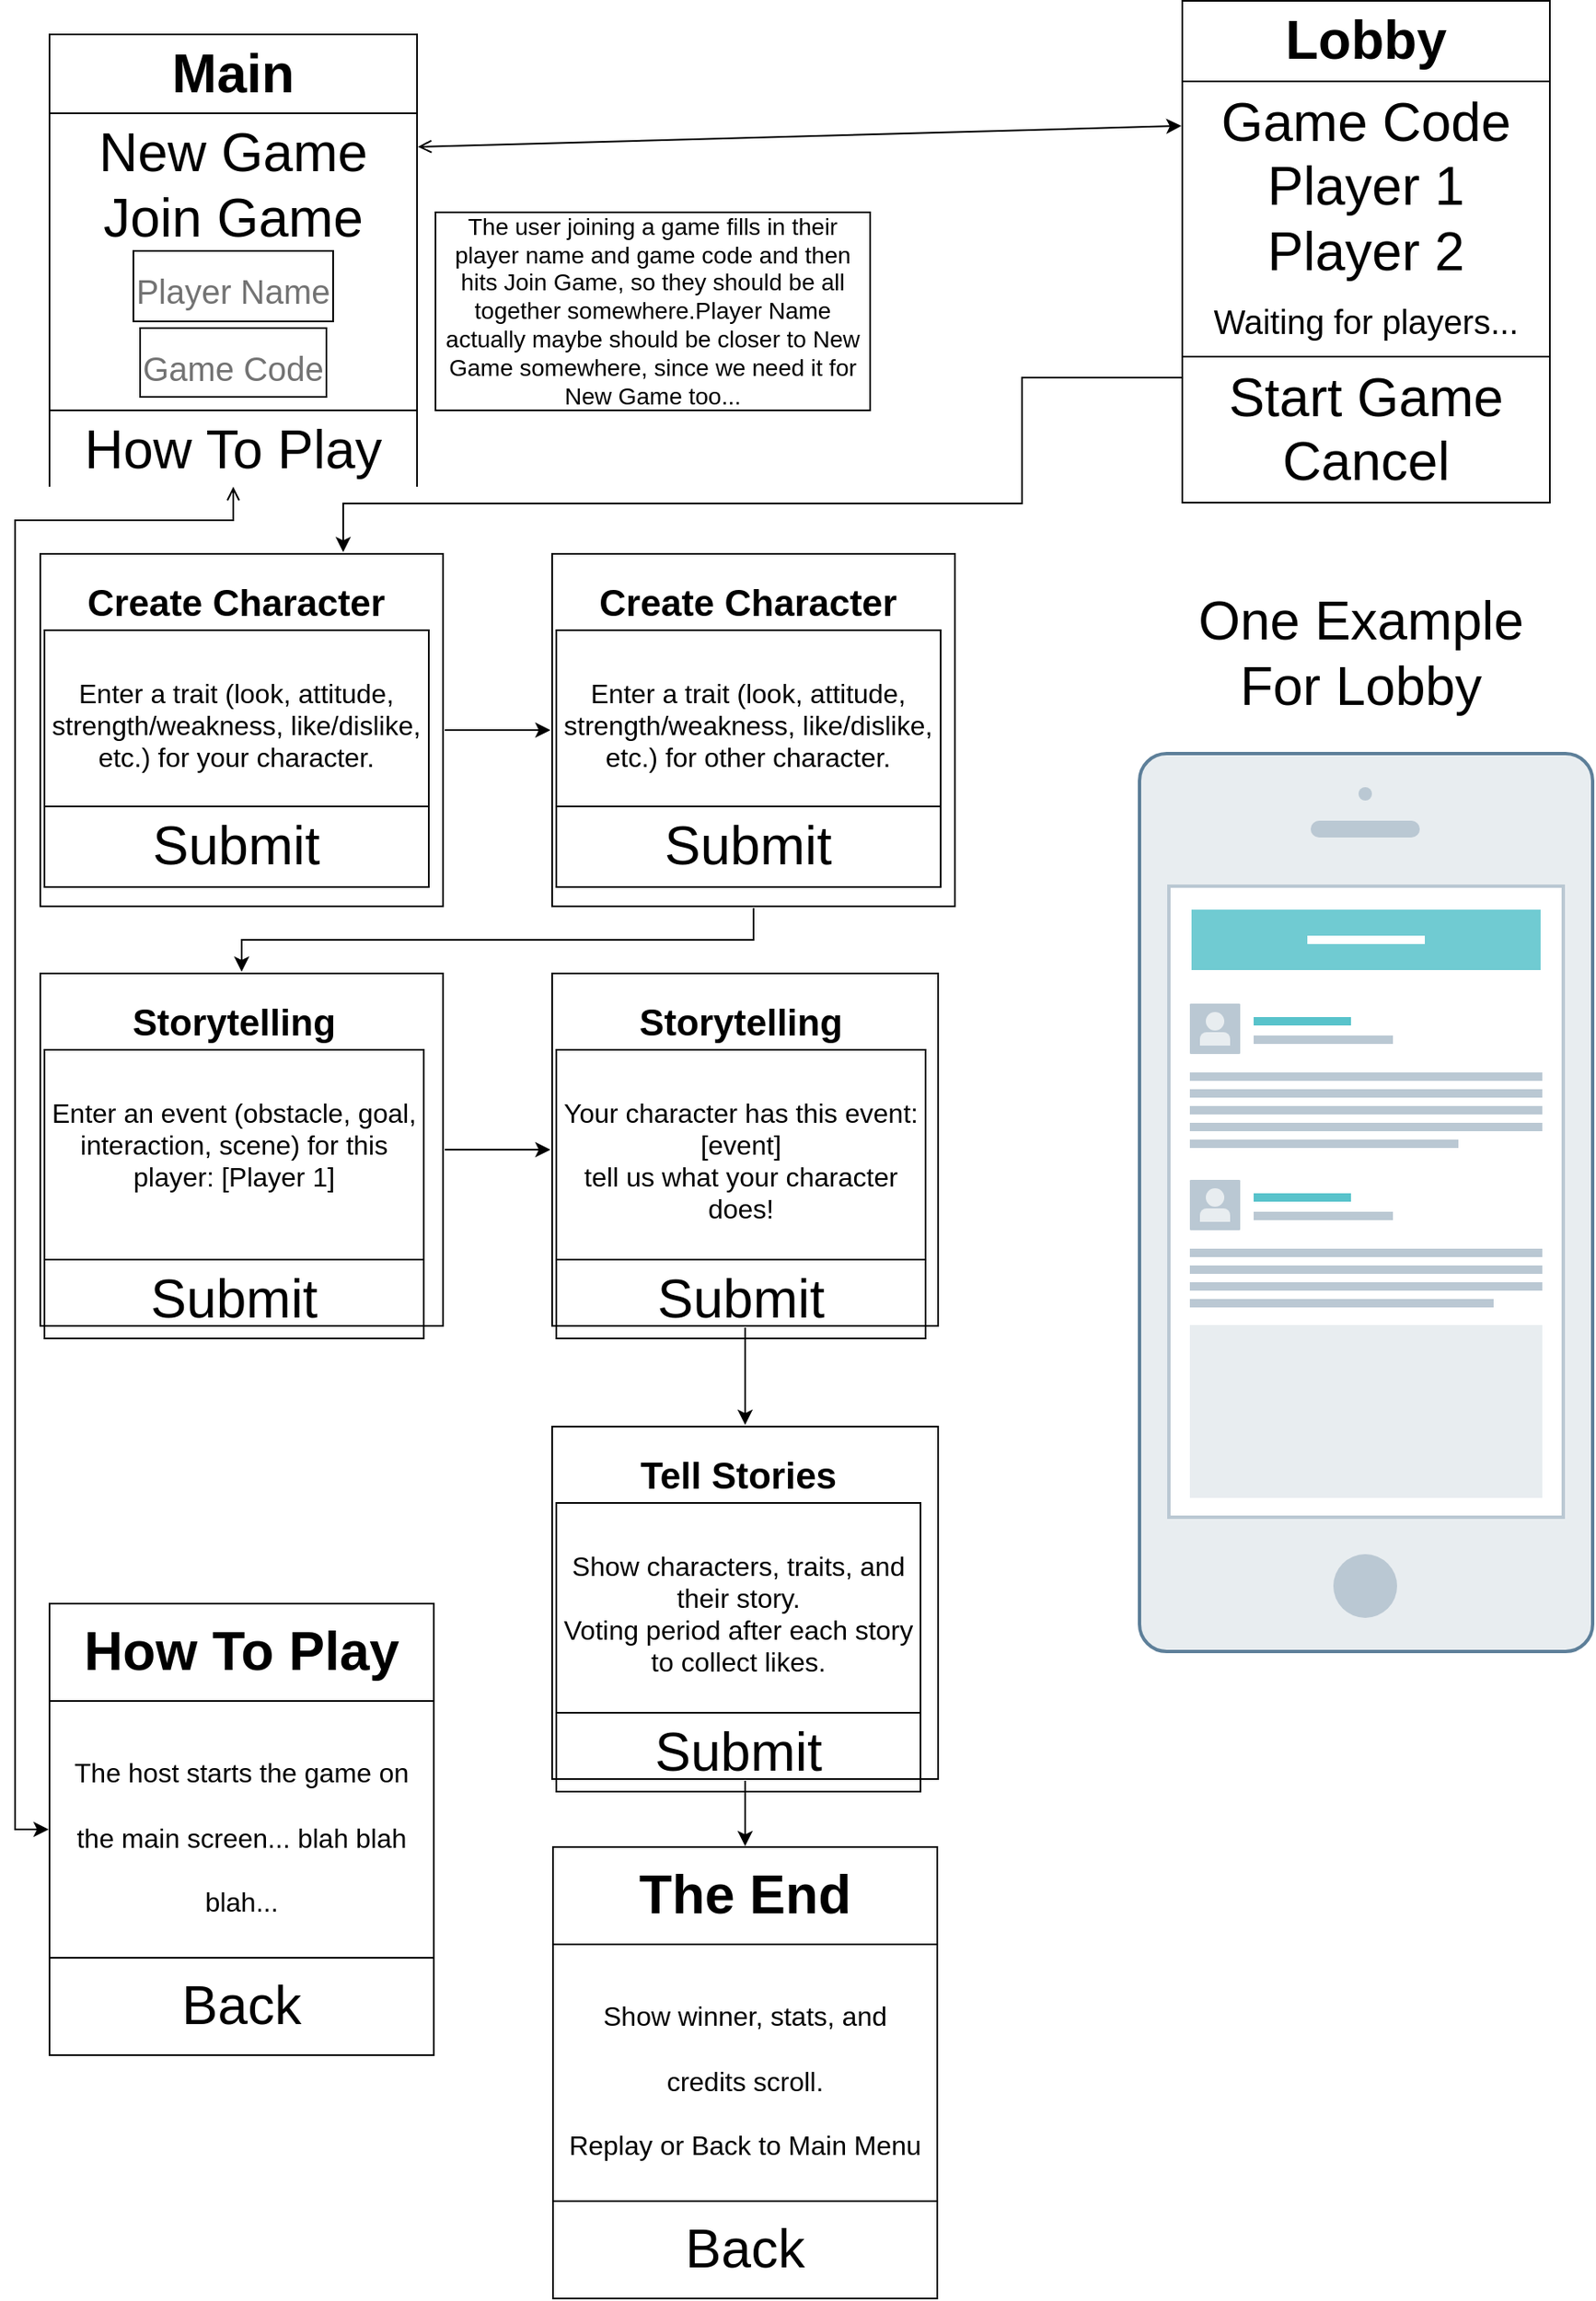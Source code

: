 <mxfile version="10.6.7" type="device"><diagram id="-__qTjLf_i0tIIXlPztn" name="StoryMixerOnline"><mxGraphModel dx="-989" dy="850" grid="1" gridSize="10" guides="1" tooltips="1" connect="1" arrows="1" fold="1" page="1" pageScale="1" pageWidth="850" pageHeight="1100" math="0" shadow="0"><root><mxCell id="0"/><mxCell id="1" parent="0"/><mxCell id="igjhUe-WOTXbgJtjiW7T-1" value="" style="rounded=1;whiteSpace=wrap;html=1;strokeWidth=2;fillColor=#E8EDF0;fontFamily=Helvetica;fontSize=12;fontColor=#000000;align=center;strokeColor=#5d7f99;arcSize=6;" vertex="1" parent="1"><mxGeometry x="2410" y="509" width="270" height="535" as="geometry"/></mxCell><mxCell id="igjhUe-WOTXbgJtjiW7T-2" value="" style="rounded=1;whiteSpace=wrap;html=1;strokeWidth=2;fillColor=#BAC8D3;fontFamily=Helvetica;fontSize=30;fontColor=#FFFFFF;align=center;arcSize=50;strokeColor=none;" vertex="1" parent="1"><mxGeometry x="2512" y="549" width="65" height="10" as="geometry"/></mxCell><mxCell id="igjhUe-WOTXbgJtjiW7T-3" value="" style="ellipse;whiteSpace=wrap;html=1;aspect=fixed;strokeWidth=2;fillColor=#BAC8D3;fontFamily=Helvetica;fontSize=30;fontColor=#FFFFFF;align=center;rounded=1;strokeColor=none;arcSize=50;" vertex="1" parent="1"><mxGeometry x="2540.5" y="529" width="8" height="8" as="geometry"/></mxCell><mxCell id="igjhUe-WOTXbgJtjiW7T-4" value="" style="ellipse;whiteSpace=wrap;html=1;aspect=fixed;strokeWidth=2;fillColor=#BAC8D3;fontFamily=Helvetica;fontSize=30;fontColor=#FFFFFF;align=center;rounded=1;strokeColor=none;arcSize=50;" vertex="1" parent="1"><mxGeometry x="2525.5" y="986" width="38" height="38" as="geometry"/></mxCell><mxCell id="igjhUe-WOTXbgJtjiW7T-5" value="" style="rounded=0;whiteSpace=wrap;html=1;strokeWidth=2;fillColor=#ffffff;fontFamily=Helvetica;fontSize=30;fontColor=#FFFFFF;align=center;strokeColor=#BAC8D3;" vertex="1" parent="1"><mxGeometry x="2427.5" y="588" width="235" height="376" as="geometry"/></mxCell><mxCell id="igjhUe-WOTXbgJtjiW7T-6" value="" style="rounded=1;whiteSpace=wrap;html=1;strokeWidth=2;fillColor=#61c6ce;fontFamily=Helvetica;fontSize=30;fontColor=#FFFFFF;align=center;strokeColor=none;arcSize=0;opacity=90;" vertex="1" parent="1"><mxGeometry x="2441" y="602" width="208" height="36" as="geometry"/></mxCell><mxCell id="igjhUe-WOTXbgJtjiW7T-7" value="" style="rounded=1;whiteSpace=wrap;html=1;strokeWidth=2;fillColor=#BAC8D3;fontFamily=Helvetica;fontSize=30;fontColor=#FFFFFF;align=center;strokeColor=none;arcSize=2;aspect=fixed;" vertex="1" parent="1"><mxGeometry x="2440" y="658" width="30" height="30" as="geometry"/></mxCell><mxCell id="igjhUe-WOTXbgJtjiW7T-8" value="" style="rounded=1;whiteSpace=wrap;html=1;strokeWidth=2;fillColor=#FFFFFF;fontFamily=Helvetica;fontSize=30;fontColor=#FFFFFF;align=center;strokeColor=none;arcSize=0;" vertex="1" parent="1"><mxGeometry x="2510" y="617.5" width="70" height="5" as="geometry"/></mxCell><mxCell id="igjhUe-WOTXbgJtjiW7T-9" value="" style="rounded=1;whiteSpace=wrap;html=1;strokeWidth=2;fillColor=#12AAB5;fontFamily=Helvetica;fontSize=30;fontColor=#FFFFFF;align=center;strokeColor=none;arcSize=0;opacity=70;" vertex="1" parent="1"><mxGeometry x="2478" y="666" width="58" height="5" as="geometry"/></mxCell><mxCell id="igjhUe-WOTXbgJtjiW7T-10" value="" style="group" vertex="1" connectable="0" parent="1"><mxGeometry x="2446" y="663" width="18" height="20" as="geometry"/></mxCell><mxCell id="igjhUe-WOTXbgJtjiW7T-11" value="" style="ellipse;whiteSpace=wrap;html=1;strokeWidth=2;fillColor=#E8EDF0;fontFamily=Helvetica;fontSize=30;fontColor=#FFFFFF;align=center;rounded=1;strokeColor=none;arcSize=50;" vertex="1" parent="igjhUe-WOTXbgJtjiW7T-10"><mxGeometry x="3.5" width="11" height="11" as="geometry"/></mxCell><mxCell id="igjhUe-WOTXbgJtjiW7T-12" value="" style="rounded=1;whiteSpace=wrap;html=1;strokeWidth=2;fillColor=#E8EDF0;fontFamily=Helvetica;fontSize=30;fontColor=#FFFFFF;align=center;strokeColor=none;arcSize=50;" vertex="1" parent="igjhUe-WOTXbgJtjiW7T-10"><mxGeometry y="12" width="18" height="8" as="geometry"/></mxCell><mxCell id="igjhUe-WOTXbgJtjiW7T-13" value="" style="rounded=1;whiteSpace=wrap;html=1;strokeWidth=2;fillColor=#E8EDF0;fontFamily=Helvetica;fontSize=30;fontColor=#FFFFFF;align=center;strokeColor=none;arcSize=0;" vertex="1" parent="igjhUe-WOTXbgJtjiW7T-10"><mxGeometry y="16" width="18" height="4" as="geometry"/></mxCell><mxCell id="igjhUe-WOTXbgJtjiW7T-14" value="" style="rounded=1;whiteSpace=wrap;html=1;strokeWidth=2;fillColor=#BAC8D3;fontFamily=Helvetica;fontSize=30;fontColor=#FFFFFF;align=center;strokeColor=none;arcSize=0;" vertex="1" parent="1"><mxGeometry x="2478" y="677" width="83" height="5" as="geometry"/></mxCell><mxCell id="igjhUe-WOTXbgJtjiW7T-15" value="" style="rounded=1;whiteSpace=wrap;html=1;strokeWidth=2;fillColor=#BAC8D3;fontFamily=Helvetica;fontSize=30;fontColor=#FFFFFF;align=center;strokeColor=none;arcSize=0;" vertex="1" parent="1"><mxGeometry x="2440" y="719" width="210" height="5" as="geometry"/></mxCell><mxCell id="igjhUe-WOTXbgJtjiW7T-16" value="" style="rounded=1;whiteSpace=wrap;html=1;strokeWidth=2;fillColor=#BAC8D3;fontFamily=Helvetica;fontSize=30;fontColor=#FFFFFF;align=center;strokeColor=none;arcSize=0;" vertex="1" parent="1"><mxGeometry x="2440" y="709" width="210" height="5" as="geometry"/></mxCell><mxCell id="igjhUe-WOTXbgJtjiW7T-17" value="" style="rounded=1;whiteSpace=wrap;html=1;strokeWidth=2;fillColor=#BAC8D3;fontFamily=Helvetica;fontSize=30;fontColor=#FFFFFF;align=center;strokeColor=none;arcSize=0;" vertex="1" parent="1"><mxGeometry x="2440" y="699" width="210" height="5" as="geometry"/></mxCell><mxCell id="igjhUe-WOTXbgJtjiW7T-18" value="" style="rounded=1;whiteSpace=wrap;html=1;strokeWidth=2;fillColor=#BAC8D3;fontFamily=Helvetica;fontSize=30;fontColor=#FFFFFF;align=center;strokeColor=none;arcSize=0;" vertex="1" parent="1"><mxGeometry x="2440" y="729" width="210" height="5" as="geometry"/></mxCell><mxCell id="igjhUe-WOTXbgJtjiW7T-19" value="" style="rounded=1;whiteSpace=wrap;html=1;strokeWidth=2;fillColor=#BAC8D3;fontFamily=Helvetica;fontSize=30;fontColor=#FFFFFF;align=center;strokeColor=none;arcSize=0;" vertex="1" parent="1"><mxGeometry x="2440" y="739" width="160" height="5" as="geometry"/></mxCell><mxCell id="igjhUe-WOTXbgJtjiW7T-20" value="" style="rounded=1;whiteSpace=wrap;html=1;strokeWidth=2;fillColor=#BAC8D3;fontFamily=Helvetica;fontSize=30;fontColor=#FFFFFF;align=center;strokeColor=none;arcSize=2;aspect=fixed;" vertex="1" parent="1"><mxGeometry x="2440" y="763" width="30" height="30" as="geometry"/></mxCell><mxCell id="igjhUe-WOTXbgJtjiW7T-21" value="" style="rounded=1;whiteSpace=wrap;html=1;strokeWidth=2;fillColor=#12AAB5;fontFamily=Helvetica;fontSize=30;fontColor=#FFFFFF;align=center;strokeColor=none;arcSize=0;opacity=70;" vertex="1" parent="1"><mxGeometry x="2478" y="771" width="58" height="5" as="geometry"/></mxCell><mxCell id="igjhUe-WOTXbgJtjiW7T-22" value="" style="group" vertex="1" connectable="0" parent="1"><mxGeometry x="2446" y="768" width="18" height="20" as="geometry"/></mxCell><mxCell id="igjhUe-WOTXbgJtjiW7T-23" value="" style="ellipse;whiteSpace=wrap;html=1;strokeWidth=2;fillColor=#E8EDF0;fontFamily=Helvetica;fontSize=30;fontColor=#FFFFFF;align=center;rounded=1;strokeColor=none;arcSize=50;" vertex="1" parent="igjhUe-WOTXbgJtjiW7T-22"><mxGeometry x="3.5" width="11" height="11" as="geometry"/></mxCell><mxCell id="igjhUe-WOTXbgJtjiW7T-24" value="" style="rounded=1;whiteSpace=wrap;html=1;strokeWidth=2;fillColor=#E8EDF0;fontFamily=Helvetica;fontSize=30;fontColor=#FFFFFF;align=center;strokeColor=none;arcSize=50;" vertex="1" parent="igjhUe-WOTXbgJtjiW7T-22"><mxGeometry y="12" width="18" height="8" as="geometry"/></mxCell><mxCell id="igjhUe-WOTXbgJtjiW7T-25" value="" style="rounded=1;whiteSpace=wrap;html=1;strokeWidth=2;fillColor=#E8EDF0;fontFamily=Helvetica;fontSize=30;fontColor=#FFFFFF;align=center;strokeColor=none;arcSize=0;" vertex="1" parent="igjhUe-WOTXbgJtjiW7T-22"><mxGeometry y="16" width="18" height="4" as="geometry"/></mxCell><mxCell id="igjhUe-WOTXbgJtjiW7T-26" value="" style="rounded=1;whiteSpace=wrap;html=1;strokeWidth=2;fillColor=#BAC8D3;fontFamily=Helvetica;fontSize=30;fontColor=#FFFFFF;align=center;strokeColor=none;arcSize=0;" vertex="1" parent="1"><mxGeometry x="2478" y="782" width="83" height="5" as="geometry"/></mxCell><mxCell id="igjhUe-WOTXbgJtjiW7T-27" value="" style="rounded=1;whiteSpace=wrap;html=1;strokeWidth=2;fillColor=#BAC8D3;fontFamily=Helvetica;fontSize=30;fontColor=#FFFFFF;align=center;strokeColor=none;arcSize=0;" vertex="1" parent="1"><mxGeometry x="2440" y="824" width="210" height="5" as="geometry"/></mxCell><mxCell id="igjhUe-WOTXbgJtjiW7T-28" value="" style="rounded=1;whiteSpace=wrap;html=1;strokeWidth=2;fillColor=#BAC8D3;fontFamily=Helvetica;fontSize=30;fontColor=#FFFFFF;align=center;strokeColor=none;arcSize=0;" vertex="1" parent="1"><mxGeometry x="2440" y="814" width="210" height="5" as="geometry"/></mxCell><mxCell id="igjhUe-WOTXbgJtjiW7T-29" value="" style="rounded=1;whiteSpace=wrap;html=1;strokeWidth=2;fillColor=#BAC8D3;fontFamily=Helvetica;fontSize=30;fontColor=#FFFFFF;align=center;strokeColor=none;arcSize=0;" vertex="1" parent="1"><mxGeometry x="2440" y="804" width="210" height="5" as="geometry"/></mxCell><mxCell id="igjhUe-WOTXbgJtjiW7T-30" value="" style="rounded=1;whiteSpace=wrap;html=1;strokeWidth=2;fillColor=#BAC8D3;fontFamily=Helvetica;fontSize=30;fontColor=#FFFFFF;align=center;strokeColor=none;arcSize=0;" vertex="1" parent="1"><mxGeometry x="2440" y="834" width="181" height="5" as="geometry"/></mxCell><mxCell id="igjhUe-WOTXbgJtjiW7T-31" value="" style="rounded=0;whiteSpace=wrap;html=1;strokeWidth=2;fillColor=#e8edf0;fontFamily=Helvetica;fontSize=30;fontColor=#FFFFFF;align=center;strokeColor=none;" vertex="1" parent="1"><mxGeometry x="2440" y="849.5" width="210" height="103" as="geometry"/></mxCell><mxCell id="igjhUe-WOTXbgJtjiW7T-32" value="One Example For Lobby" style="text;html=1;strokeColor=none;fillColor=none;align=center;verticalAlign=middle;whiteSpace=wrap;rounded=0;fontSize=32;" vertex="1" parent="1"><mxGeometry x="2422" y="399" width="240" height="100" as="geometry"/></mxCell><mxCell id="igjhUe-WOTXbgJtjiW7T-41" style="edgeStyle=orthogonalEdgeStyle;rounded=0;orthogonalLoop=1;jettySize=auto;html=1;exitX=0.5;exitY=1;exitDx=0;exitDy=0;entryX=0;entryY=0.5;entryDx=0;entryDy=0;fontSize=14;startArrow=open;startFill=0;" edge="1" parent="1" source="igjhUe-WOTXbgJtjiW7T-35" target="igjhUe-WOTXbgJtjiW7T-39"><mxGeometry relative="1" as="geometry"><Array as="points"><mxPoint x="1870" y="370"/><mxPoint x="1740" y="370"/><mxPoint x="1740" y="1150"/></Array></mxGeometry></mxCell><mxCell id="igjhUe-WOTXbgJtjiW7T-35" value="&lt;table style=&quot;width: 100% ; height: 100% ; border-collapse: collapse ; border: 1px solid rgb(0 , 0 , 0)&quot; width=&quot;100%&quot; cellpadding=&quot;4&quot; border=&quot;1&quot;&gt;&lt;tbody&gt;&lt;tr&gt;&lt;th align=&quot;center&quot;&gt;&lt;b&gt;Main&lt;br&gt;&lt;/b&gt;&lt;/th&gt;&lt;/tr&gt;&lt;tr&gt;&lt;td align=&quot;center&quot;&gt;New Game&lt;br&gt;Join Game&lt;br&gt;&lt;table style=&quot;border: 1px solid rgb(0 , 0 , 0) ; border-collapse: collapse&quot; border=&quot;1&quot;&gt;&lt;tbody&gt;&lt;tr&gt;&lt;td&gt;&lt;font style=&quot;font-size: 20px&quot; color=&quot;#737373&quot;&gt;Player Name&lt;br&gt;&lt;/font&gt;&lt;/td&gt;&lt;/tr&gt;&lt;/tbody&gt;&lt;/table&gt;&lt;table&gt;&lt;tbody&gt;&lt;tr&gt;&lt;td&gt;&lt;table style=&quot;border: 1px solid rgb(8 , 8 , 8) ; border-collapse: collapse&quot; border=&quot;1&quot;&gt;&lt;tbody&gt;&lt;tr&gt;&lt;td&gt;&lt;font style=&quot;font-size: 20px&quot; color=&quot;#737373&quot;&gt;Game Code&lt;br&gt;&lt;/font&gt;&lt;/td&gt;&lt;/tr&gt;&lt;/tbody&gt;&lt;/table&gt;&lt;/td&gt;&lt;/tr&gt;&lt;/tbody&gt;&lt;/table&gt;&lt;/td&gt;&lt;/tr&gt;&lt;tr&gt;&lt;td align=&quot;center&quot;&gt;How To Play&lt;br&gt;&lt;/td&gt;&lt;/tr&gt;&lt;/tbody&gt;&lt;/table&gt;" style="text;html=1;strokeColor=none;fillColor=none;overflow=fill;fontSize=32;" vertex="1" parent="1"><mxGeometry x="1760" y="80" width="220" height="270" as="geometry"/></mxCell><mxCell id="igjhUe-WOTXbgJtjiW7T-38" value="The user joining a game fills in their player name and game code and then hits Join Game, so they should be all together somewhere.Player Name actually maybe should be closer to New Game somewhere, since we need it for New Game too..." style="text;html=1;strokeColor=none;fillColor=none;align=center;verticalAlign=middle;whiteSpace=wrap;rounded=0;fontSize=14;labelBorderColor=#000000;" vertex="1" parent="1"><mxGeometry x="1989" y="200" width="262" height="90" as="geometry"/></mxCell><mxCell id="igjhUe-WOTXbgJtjiW7T-39" value="&lt;table style=&quot;width: 100% ; height: 100% ; border-collapse: collapse ; border: 1px solid rgb(0 , 0 , 0)&quot; width=&quot;100%&quot; cellpadding=&quot;4&quot; border=&quot;1&quot;&gt;&lt;tbody&gt;&lt;tr&gt;&lt;th align=&quot;center&quot;&gt;&lt;b&gt;How To Play&lt;br&gt;&lt;/b&gt;&lt;/th&gt;&lt;/tr&gt;&lt;tr&gt;&lt;td align=&quot;center&quot;&gt;&lt;font style=&quot;font-size: 16px&quot;&gt;The host starts the game on&lt;br&gt;the main screen... blah blah &lt;br&gt;blah...&lt;br&gt;&lt;/font&gt;&lt;/td&gt;&lt;/tr&gt;&lt;tr&gt;&lt;td align=&quot;center&quot;&gt;Back&lt;br&gt;&lt;/td&gt;&lt;/tr&gt;&lt;/tbody&gt;&lt;/table&gt;" style="text;html=1;strokeColor=none;fillColor=none;overflow=fill;fontSize=32;" vertex="1" parent="1"><mxGeometry x="1760" y="1015" width="230" height="270" as="geometry"/></mxCell><mxCell id="igjhUe-WOTXbgJtjiW7T-50" style="edgeStyle=orthogonalEdgeStyle;rounded=0;orthogonalLoop=1;jettySize=auto;html=1;exitX=0;exitY=0.75;exitDx=0;exitDy=0;entryX=0.75;entryY=0;entryDx=0;entryDy=0;startArrow=none;startFill=0;fontSize=14;" edge="1" parent="1" source="igjhUe-WOTXbgJtjiW7T-42" target="igjhUe-WOTXbgJtjiW7T-46"><mxGeometry relative="1" as="geometry"><Array as="points"><mxPoint x="2340" y="285"/><mxPoint x="2340" y="360"/><mxPoint x="1936" y="360"/></Array></mxGeometry></mxCell><mxCell id="igjhUe-WOTXbgJtjiW7T-42" value="&lt;table style=&quot;width: 100% ; height: 100% ; border-collapse: collapse ; border: 1px solid rgb(0 , 0 , 0)&quot; width=&quot;100%&quot; cellpadding=&quot;4&quot; border=&quot;1&quot;&gt;&lt;tbody&gt;&lt;tr&gt;&lt;th align=&quot;center&quot;&gt;&lt;b&gt;Lobby&lt;br&gt;&lt;/b&gt;&lt;/th&gt;&lt;/tr&gt;&lt;tr&gt;&lt;td align=&quot;center&quot;&gt;Game Code&lt;br&gt;Player 1&lt;br&gt;Player 2&lt;br&gt;&lt;font style=&quot;font-size: 20px&quot;&gt;Waiting for players...&lt;/font&gt;&lt;br&gt;&lt;/td&gt;&lt;/tr&gt;&lt;tr&gt;&lt;td align=&quot;center&quot;&gt;Start Game&lt;br&gt;Cancel&lt;br&gt;&lt;/td&gt;&lt;/tr&gt;&lt;/tbody&gt;&lt;/table&gt;" style="text;html=1;strokeColor=none;fillColor=none;overflow=fill;fontSize=32;" vertex="1" parent="1"><mxGeometry x="2435" y="60" width="220" height="300" as="geometry"/></mxCell><mxCell id="igjhUe-WOTXbgJtjiW7T-43" value="" style="endArrow=classic;html=1;fontSize=14;exitX=1;exitY=0.25;exitDx=0;exitDy=0;entryX=0;entryY=0.25;entryDx=0;entryDy=0;startArrow=open;startFill=0;" edge="1" parent="1" source="igjhUe-WOTXbgJtjiW7T-35" target="igjhUe-WOTXbgJtjiW7T-42"><mxGeometry width="50" height="50" relative="1" as="geometry"><mxPoint x="2060" y="360" as="sourcePoint"/><mxPoint x="2110" y="310" as="targetPoint"/></mxGeometry></mxCell><mxCell id="igjhUe-WOTXbgJtjiW7T-52" style="edgeStyle=orthogonalEdgeStyle;rounded=0;orthogonalLoop=1;jettySize=auto;html=1;exitX=1;exitY=0.5;exitDx=0;exitDy=0;entryX=0;entryY=0.5;entryDx=0;entryDy=0;startArrow=none;startFill=0;fontSize=14;" edge="1" parent="1" source="igjhUe-WOTXbgJtjiW7T-46" target="igjhUe-WOTXbgJtjiW7T-51"><mxGeometry relative="1" as="geometry"/></mxCell><mxCell id="igjhUe-WOTXbgJtjiW7T-46" value="&lt;div align=&quot;center&quot;&gt;&lt;b&gt;&lt;font style=&quot;font-size: 22px ; line-height: 30%&quot;&gt;Create Character&lt;/font&gt;&lt;/b&gt;&lt;br&gt;&lt;/div&gt;&lt;table style=&quot;width: 100% ; height: 100% ; border-collapse: collapse ; border: 1px solid rgb(0 , 0 , 0)&quot; width=&quot;100%&quot; cellpadding=&quot;4&quot; border=&quot;1&quot;&gt;&lt;tbody style=&quot;line-height: 30%&quot;&gt;&lt;tr style=&quot;line-height: 50%&quot;&gt;&lt;td align=&quot;center&quot;&gt;&lt;font style=&quot;font-size: 16px ; line-height: 70%&quot;&gt;&lt;br&gt;Enter a trait (look, attitude, &lt;br&gt;strength/weakness, like/dislike, &lt;br&gt;etc.) for your character.&lt;br&gt;&lt;br&gt;&lt;/font&gt;&lt;/td&gt;&lt;/tr&gt;&lt;tr&gt;&lt;td style=&quot;line-height: 120%&quot; align=&quot;center&quot;&gt;Submit&lt;/td&gt;&lt;/tr&gt;&lt;/tbody&gt;&lt;/table&gt;" style="text;html=1;strokeColor=#000000;fillColor=none;fontSize=32;perimeterSpacing=1;" vertex="1" parent="1"><mxGeometry x="1755" y="390" width="240" height="210" as="geometry"/></mxCell><mxCell id="igjhUe-WOTXbgJtjiW7T-55" style="edgeStyle=orthogonalEdgeStyle;rounded=0;orthogonalLoop=1;jettySize=auto;html=1;exitX=1;exitY=0.5;exitDx=0;exitDy=0;entryX=0;entryY=0.5;entryDx=0;entryDy=0;startArrow=none;startFill=0;fontSize=14;" edge="1" parent="1" source="igjhUe-WOTXbgJtjiW7T-48" target="igjhUe-WOTXbgJtjiW7T-54"><mxGeometry relative="1" as="geometry"/></mxCell><mxCell id="igjhUe-WOTXbgJtjiW7T-48" value="&lt;div align=&quot;center&quot;&gt;&lt;b&gt;&lt;font style=&quot;font-size: 22px ; line-height: 30%&quot;&gt;Storytelling&lt;/font&gt;&lt;/b&gt;&lt;br&gt;&lt;/div&gt;&lt;table style=&quot;width: 100% ; height: 100% ; border-collapse: collapse ; border: 1px solid rgb(0 , 0 , 0)&quot; width=&quot;100%&quot; cellpadding=&quot;4&quot; border=&quot;1&quot;&gt;&lt;tbody style=&quot;line-height: 30%&quot;&gt;&lt;tr style=&quot;line-height: 50%&quot;&gt;&lt;td align=&quot;center&quot;&gt;&lt;font style=&quot;font-size: 16px ; line-height: 70%&quot;&gt;&lt;br&gt;Enter an event (obstacle, goal, &lt;br&gt;interaction, scene) for this &lt;br&gt;player: [Player 1]&lt;br&gt;&lt;br&gt;&lt;br&gt;&lt;/font&gt;&lt;/td&gt;&lt;/tr&gt;&lt;tr&gt;&lt;td style=&quot;line-height: 120%&quot; align=&quot;center&quot;&gt;Submit&lt;/td&gt;&lt;/tr&gt;&lt;/tbody&gt;&lt;/table&gt;" style="text;html=1;strokeColor=#000000;fillColor=none;fontSize=32;perimeterSpacing=1;" vertex="1" parent="1"><mxGeometry x="1755" y="640" width="240" height="210" as="geometry"/></mxCell><mxCell id="igjhUe-WOTXbgJtjiW7T-53" style="edgeStyle=orthogonalEdgeStyle;rounded=0;orthogonalLoop=1;jettySize=auto;html=1;exitX=0.5;exitY=1;exitDx=0;exitDy=0;entryX=0.5;entryY=0;entryDx=0;entryDy=0;startArrow=none;startFill=0;fontSize=14;" edge="1" parent="1" source="igjhUe-WOTXbgJtjiW7T-51" target="igjhUe-WOTXbgJtjiW7T-48"><mxGeometry relative="1" as="geometry"/></mxCell><mxCell id="igjhUe-WOTXbgJtjiW7T-51" value="&lt;div align=&quot;center&quot;&gt;&lt;b&gt;&lt;font style=&quot;font-size: 22px ; line-height: 30%&quot;&gt;Create Character&lt;/font&gt;&lt;/b&gt;&lt;br&gt;&lt;/div&gt;&lt;table style=&quot;width: 100% ; height: 100% ; border-collapse: collapse ; border: 1px solid rgb(0 , 0 , 0)&quot; width=&quot;100%&quot; cellpadding=&quot;4&quot; border=&quot;1&quot;&gt;&lt;tbody style=&quot;line-height: 30%&quot;&gt;&lt;tr style=&quot;line-height: 50%&quot;&gt;&lt;td align=&quot;center&quot;&gt;&lt;font style=&quot;font-size: 16px ; line-height: 70%&quot;&gt;&lt;br&gt;Enter a trait (look, attitude, &lt;br&gt;strength/weakness, like/dislike, &lt;br&gt;etc.) for other character.&lt;br&gt;&lt;br&gt;&lt;/font&gt;&lt;/td&gt;&lt;/tr&gt;&lt;tr&gt;&lt;td style=&quot;line-height: 120%&quot; align=&quot;center&quot;&gt;Submit&lt;/td&gt;&lt;/tr&gt;&lt;/tbody&gt;&lt;/table&gt;" style="text;html=1;strokeColor=#000000;fillColor=none;fontSize=32;perimeterSpacing=1;" vertex="1" parent="1"><mxGeometry x="2060" y="390" width="240" height="210" as="geometry"/></mxCell><mxCell id="igjhUe-WOTXbgJtjiW7T-57" style="edgeStyle=orthogonalEdgeStyle;rounded=0;orthogonalLoop=1;jettySize=auto;html=1;startArrow=none;startFill=0;fontSize=14;" edge="1" parent="1" source="igjhUe-WOTXbgJtjiW7T-54" target="igjhUe-WOTXbgJtjiW7T-56"><mxGeometry relative="1" as="geometry"/></mxCell><mxCell id="igjhUe-WOTXbgJtjiW7T-54" value="&lt;div align=&quot;center&quot;&gt;&lt;b&gt;&lt;font style=&quot;font-size: 22px ; line-height: 30%&quot;&gt;Storytelling&lt;/font&gt;&lt;/b&gt;&lt;br&gt;&lt;/div&gt;&lt;table style=&quot;width: 100% ; height: 100% ; border-collapse: collapse ; border: 1px solid rgb(0 , 0 , 0)&quot; width=&quot;100%&quot; cellpadding=&quot;4&quot; border=&quot;1&quot;&gt;&lt;tbody style=&quot;line-height: 30%&quot;&gt;&lt;tr style=&quot;line-height: 50%&quot;&gt;&lt;td align=&quot;center&quot;&gt;&lt;font style=&quot;font-size: 16px ; line-height: 70%&quot;&gt;&lt;br&gt;Your character has this event:&lt;br&gt;[event]&lt;br&gt;tell us what your character &lt;br&gt;does!&lt;br&gt;&lt;br&gt;&lt;/font&gt;&lt;/td&gt;&lt;/tr&gt;&lt;tr&gt;&lt;td style=&quot;line-height: 120%&quot; align=&quot;center&quot;&gt;Submit&lt;br&gt;&lt;/td&gt;&lt;/tr&gt;&lt;/tbody&gt;&lt;/table&gt;" style="text;html=1;strokeColor=#000000;fillColor=none;fontSize=32;perimeterSpacing=1;" vertex="1" parent="1"><mxGeometry x="2060" y="640" width="230" height="210" as="geometry"/></mxCell><mxCell id="igjhUe-WOTXbgJtjiW7T-59" style="edgeStyle=orthogonalEdgeStyle;rounded=0;orthogonalLoop=1;jettySize=auto;html=1;startArrow=none;startFill=0;fontSize=14;" edge="1" parent="1" source="igjhUe-WOTXbgJtjiW7T-56" target="igjhUe-WOTXbgJtjiW7T-58"><mxGeometry relative="1" as="geometry"/></mxCell><mxCell id="igjhUe-WOTXbgJtjiW7T-56" value="&lt;div align=&quot;center&quot;&gt;&lt;b&gt;&lt;font style=&quot;font-size: 22px ; line-height: 30%&quot;&gt;Tell Stories&lt;/font&gt;&lt;/b&gt;&lt;br&gt;&lt;/div&gt;&lt;table style=&quot;width: 100% ; height: 100% ; border-collapse: collapse ; border: 1px solid rgb(0 , 0 , 0)&quot; width=&quot;100%&quot; cellpadding=&quot;4&quot; border=&quot;1&quot;&gt;&lt;tbody style=&quot;line-height: 30%&quot;&gt;&lt;tr style=&quot;line-height: 50%&quot;&gt;&lt;td align=&quot;center&quot;&gt;&lt;font style=&quot;font-size: 16px ; line-height: 70%&quot;&gt;&lt;br&gt;Show characters, traits, and &lt;br&gt;their story.&lt;br&gt;Voting period after each story&lt;br&gt;to collect likes.&lt;br&gt;&lt;br&gt;&lt;/font&gt;&lt;/td&gt;&lt;/tr&gt;&lt;tr&gt;&lt;td style=&quot;line-height: 120%&quot; align=&quot;center&quot;&gt;Submit&lt;br&gt;&lt;/td&gt;&lt;/tr&gt;&lt;/tbody&gt;&lt;/table&gt;" style="text;html=1;strokeColor=#000000;fillColor=none;fontSize=32;perimeterSpacing=1;" vertex="1" parent="1"><mxGeometry x="2060" y="910" width="230" height="210" as="geometry"/></mxCell><mxCell id="igjhUe-WOTXbgJtjiW7T-58" value="&lt;table style=&quot;width: 100% ; height: 100% ; border-collapse: collapse ; border: 1px solid rgb(0 , 0 , 0)&quot; width=&quot;100%&quot; cellpadding=&quot;4&quot; border=&quot;1&quot;&gt;&lt;tbody&gt;&lt;tr&gt;&lt;th align=&quot;center&quot;&gt;&lt;b&gt;The End&lt;br&gt;&lt;/b&gt;&lt;/th&gt;&lt;/tr&gt;&lt;tr&gt;&lt;td align=&quot;center&quot;&gt;&lt;font style=&quot;font-size: 16px&quot;&gt;Show winner, stats, and &lt;br&gt;credits scroll. &lt;br&gt;Replay or Back to Main Menu&lt;br&gt;&lt;/font&gt;&lt;/td&gt;&lt;/tr&gt;&lt;tr&gt;&lt;td align=&quot;center&quot;&gt;Back&lt;br&gt;&lt;/td&gt;&lt;/tr&gt;&lt;/tbody&gt;&lt;/table&gt;" style="text;html=1;strokeColor=none;fillColor=none;overflow=fill;fontSize=32;" vertex="1" parent="1"><mxGeometry x="2060" y="1160" width="230" height="270" as="geometry"/></mxCell></root></mxGraphModel></diagram></mxfile>